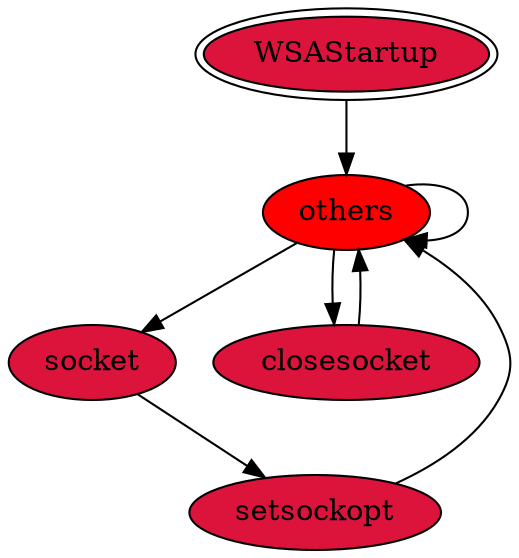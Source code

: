 digraph "./REPORTS/6022/API_PER_CATEGORY/InternetConnect.exe_5776_Windows Sockets (Winsock)_API_per_Category_Transition_Matrix" {
	WSAStartup [label=WSAStartup fillcolor=crimson peripheries=2 style=filled]
	others [label=others fillcolor=red style=filled]
	WSAStartup -> others [label=""]
	others -> others [label=""]
	socket [label=socket fillcolor=crimson style=filled]
	others -> socket [label=""]
	closesocket [label=closesocket fillcolor=crimson style=filled]
	others -> closesocket [label=""]
	setsockopt [label=setsockopt fillcolor=crimson style=filled]
	socket -> setsockopt [label=""]
	setsockopt -> others [label=""]
	closesocket -> others [label=""]
}
